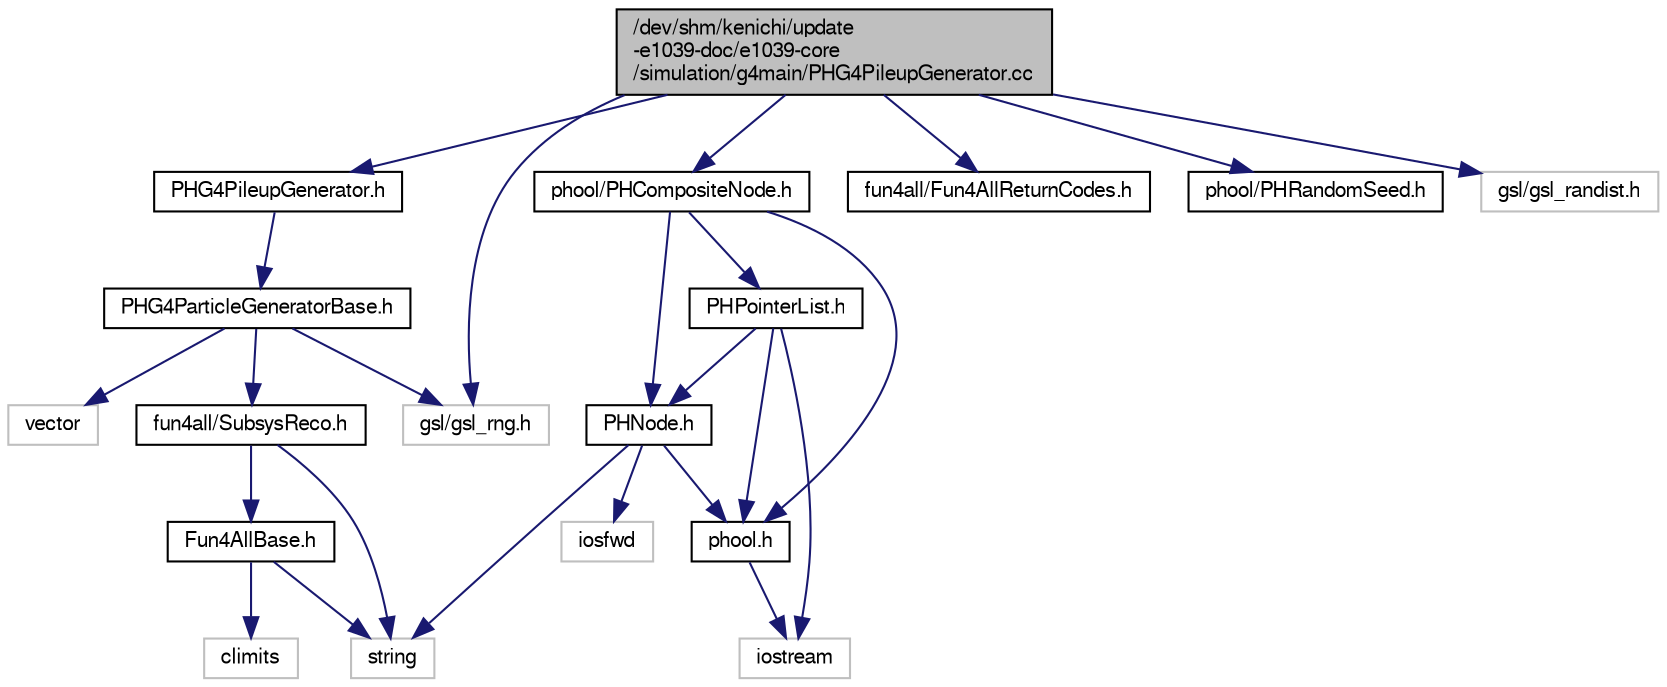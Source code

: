 digraph "/dev/shm/kenichi/update-e1039-doc/e1039-core/simulation/g4main/PHG4PileupGenerator.cc"
{
  bgcolor="transparent";
  edge [fontname="FreeSans",fontsize="10",labelfontname="FreeSans",labelfontsize="10"];
  node [fontname="FreeSans",fontsize="10",shape=record];
  Node1 [label="/dev/shm/kenichi/update\l-e1039-doc/e1039-core\l/simulation/g4main/PHG4PileupGenerator.cc",height=0.2,width=0.4,color="black", fillcolor="grey75", style="filled" fontcolor="black"];
  Node1 -> Node2 [color="midnightblue",fontsize="10",style="solid",fontname="FreeSans"];
  Node2 [label="PHG4PileupGenerator.h",height=0.2,width=0.4,color="black",URL="$dd/d3c/PHG4PileupGenerator_8h.html"];
  Node2 -> Node3 [color="midnightblue",fontsize="10",style="solid",fontname="FreeSans"];
  Node3 [label="PHG4ParticleGeneratorBase.h",height=0.2,width=0.4,color="black",URL="$d8/d9f/PHG4ParticleGeneratorBase_8h.html"];
  Node3 -> Node4 [color="midnightblue",fontsize="10",style="solid",fontname="FreeSans"];
  Node4 [label="fun4all/SubsysReco.h",height=0.2,width=0.4,color="black",URL="$d5/dc2/SubsysReco_8h.html"];
  Node4 -> Node5 [color="midnightblue",fontsize="10",style="solid",fontname="FreeSans"];
  Node5 [label="Fun4AllBase.h",height=0.2,width=0.4,color="black",URL="$d2/de7/Fun4AllBase_8h.html"];
  Node5 -> Node6 [color="midnightblue",fontsize="10",style="solid",fontname="FreeSans"];
  Node6 [label="string",height=0.2,width=0.4,color="grey75"];
  Node5 -> Node7 [color="midnightblue",fontsize="10",style="solid",fontname="FreeSans"];
  Node7 [label="climits",height=0.2,width=0.4,color="grey75"];
  Node4 -> Node6 [color="midnightblue",fontsize="10",style="solid",fontname="FreeSans"];
  Node3 -> Node8 [color="midnightblue",fontsize="10",style="solid",fontname="FreeSans"];
  Node8 [label="gsl/gsl_rng.h",height=0.2,width=0.4,color="grey75"];
  Node3 -> Node9 [color="midnightblue",fontsize="10",style="solid",fontname="FreeSans"];
  Node9 [label="vector",height=0.2,width=0.4,color="grey75"];
  Node1 -> Node10 [color="midnightblue",fontsize="10",style="solid",fontname="FreeSans"];
  Node10 [label="fun4all/Fun4AllReturnCodes.h",height=0.2,width=0.4,color="black",URL="$da/dc1/Fun4AllReturnCodes_8h.html"];
  Node1 -> Node11 [color="midnightblue",fontsize="10",style="solid",fontname="FreeSans"];
  Node11 [label="phool/PHCompositeNode.h",height=0.2,width=0.4,color="black",URL="$d8/d30/PHCompositeNode_8h.html"];
  Node11 -> Node12 [color="midnightblue",fontsize="10",style="solid",fontname="FreeSans"];
  Node12 [label="phool.h",height=0.2,width=0.4,color="black",URL="$d5/d6f/phool_8h.html"];
  Node12 -> Node13 [color="midnightblue",fontsize="10",style="solid",fontname="FreeSans"];
  Node13 [label="iostream",height=0.2,width=0.4,color="grey75"];
  Node11 -> Node14 [color="midnightblue",fontsize="10",style="solid",fontname="FreeSans"];
  Node14 [label="PHNode.h",height=0.2,width=0.4,color="black",URL="$d3/d62/PHNode_8h.html"];
  Node14 -> Node12 [color="midnightblue",fontsize="10",style="solid",fontname="FreeSans"];
  Node14 -> Node15 [color="midnightblue",fontsize="10",style="solid",fontname="FreeSans"];
  Node15 [label="iosfwd",height=0.2,width=0.4,color="grey75"];
  Node14 -> Node6 [color="midnightblue",fontsize="10",style="solid",fontname="FreeSans"];
  Node11 -> Node16 [color="midnightblue",fontsize="10",style="solid",fontname="FreeSans"];
  Node16 [label="PHPointerList.h",height=0.2,width=0.4,color="black",URL="$db/dd5/PHPointerList_8h.html"];
  Node16 -> Node12 [color="midnightblue",fontsize="10",style="solid",fontname="FreeSans"];
  Node16 -> Node14 [color="midnightblue",fontsize="10",style="solid",fontname="FreeSans"];
  Node16 -> Node13 [color="midnightblue",fontsize="10",style="solid",fontname="FreeSans"];
  Node1 -> Node17 [color="midnightblue",fontsize="10",style="solid",fontname="FreeSans"];
  Node17 [label="phool/PHRandomSeed.h",height=0.2,width=0.4,color="black",URL="$de/dea/PHRandomSeed_8h.html"];
  Node1 -> Node8 [color="midnightblue",fontsize="10",style="solid",fontname="FreeSans"];
  Node1 -> Node18 [color="midnightblue",fontsize="10",style="solid",fontname="FreeSans"];
  Node18 [label="gsl/gsl_randist.h",height=0.2,width=0.4,color="grey75"];
}
